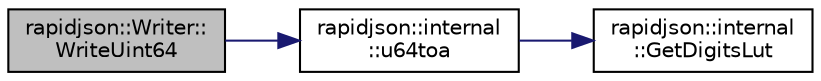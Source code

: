 digraph "rapidjson::Writer::WriteUint64"
{
 // INTERACTIVE_SVG=YES
 // LATEX_PDF_SIZE
  edge [fontname="Helvetica",fontsize="10",labelfontname="Helvetica",labelfontsize="10"];
  node [fontname="Helvetica",fontsize="10",shape=record];
  rankdir="LR";
  Node166 [label="rapidjson::Writer::\lWriteUint64",height=0.2,width=0.4,color="black", fillcolor="grey75", style="filled", fontcolor="black",tooltip=" "];
  Node166 -> Node167 [color="midnightblue",fontsize="10",style="solid",fontname="Helvetica"];
  Node167 [label="rapidjson::internal\l::u64toa",height=0.2,width=0.4,color="black", fillcolor="white", style="filled",URL="$namespacerapidjson_1_1internal.html#af565c1edf212e5e41b8a51c3973e38cb",tooltip=" "];
  Node167 -> Node168 [color="midnightblue",fontsize="10",style="solid",fontname="Helvetica"];
  Node168 [label="rapidjson::internal\l::GetDigitsLut",height=0.2,width=0.4,color="black", fillcolor="white", style="filled",URL="$namespacerapidjson_1_1internal.html#a2220f7bb22e11be3bc6f20291659c545",tooltip=" "];
}
